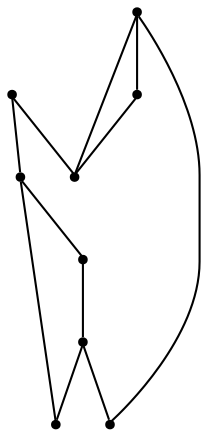 graph {
  node [shape=point,comment="{\"directed\":false,\"doi\":\"10.1007/978-3-030-04414-5_10\",\"figure\":\"8 (6)\"}"]

  v0 [pos="580.0944653870635,288.2506160828734"]
  v1 [pos="562.2426688996585,450.50385458572"]
  v2 [pos="510.84489803835106,344.3592989932192"]
  v3 [pos="441.24737486799586,399.73398979374633"]
  v4 [pos="487.39849717925813,316.30521188859984"]
  v5 [pos="270.4360082768435,199.94124847842966"]
  v6 [pos="481.45900512708096,520.0308406892555"]
  v7 [pos="398.17385248779004,456.573707988726"]
  v8 [pos="232.30054780414713,457.2060234647752"]

  v0 -- v1 [id="-1",pos="580.0944653870635,288.2506160828734 562.2426688996585,450.50385458572 562.2426688996585,450.50385458572 562.2426688996585,450.50385458572"]
  v8 -- v5 [id="-2",pos="232.30054780414713,457.2060234647752 270.4360082768435,199.94124847842966 270.4360082768435,199.94124847842966 270.4360082768435,199.94124847842966"]
  v8 -- v2 [id="-3",pos="232.30054780414713,457.2060234647752 369.40470363977187,315.15591301561284 369.40470363977187,315.15591301561284 369.40470363977187,315.15591301561284 510.84489803835106,344.3592989932192 510.84489803835106,344.3592989932192 510.84489803835106,344.3592989932192"]
  v8 -- v7 [id="-4",pos="232.30054780414713,457.2060234647752 398.17385248779004,456.573707988726 398.17385248779004,456.573707988726 398.17385248779004,456.573707988726"]
  v5 -- v2 [id="-7",pos="270.4360082768435,199.94124847842966 510.84489803835106,344.3592989932192 510.84489803835106,344.3592989932192 510.84489803835106,344.3592989932192"]
  v0 -- v2 [id="-9",pos="580.0944653870635,288.2506160828734 510.84489803835106,344.3592989932192 510.84489803835106,344.3592989932192 510.84489803835106,344.3592989932192"]
  v1 -- v3 [id="-13",pos="562.2426688996585,450.50385458572 441.24737486799586,399.73398979374633 441.24737486799586,399.73398979374633 441.24737486799586,399.73398979374633"]
  v4 -- v6 [id="-14",pos="487.39849717925813,316.30521188859984 369.63807313272315,317.6521729354906 369.63807313272315,317.6521729354906 369.63807313272315,317.6521729354906 481.45900512708096,520.0308406892555 481.45900512708096,520.0308406892555 481.45900512708096,520.0308406892555"]
  v1 -- v4 [id="-15",pos="562.2426688996585,450.50385458572 487.39849717925813,316.30521188859984 487.39849717925813,316.30521188859984 487.39849717925813,316.30521188859984"]
  v6 -- v7 [id="-24",pos="481.45900512708096,520.0308406892555 398.17385248779004,456.573707988726 398.17385248779004,456.573707988726 398.17385248779004,456.573707988726"]
  v6 -- v3 [id="-25",pos="481.45900512708096,520.0308406892555 441.24737486799586,399.73398979374633 441.24737486799586,399.73398979374633 441.24737486799586,399.73398979374633"]
}